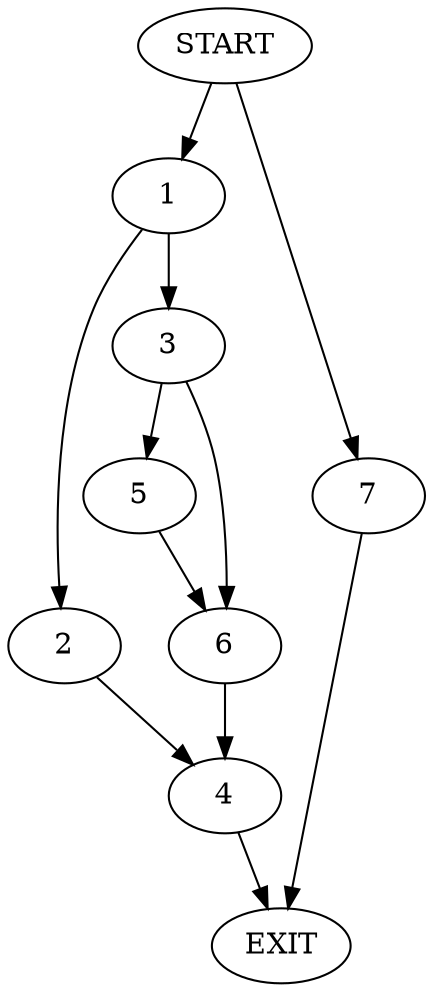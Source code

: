 digraph {
0 [label="START"]
8 [label="EXIT"]
0 -> 1
1 -> 2
1 -> 3
2 -> 4
3 -> 5
3 -> 6
6 -> 4
5 -> 6
4 -> 8
0 -> 7
7 -> 8
}
